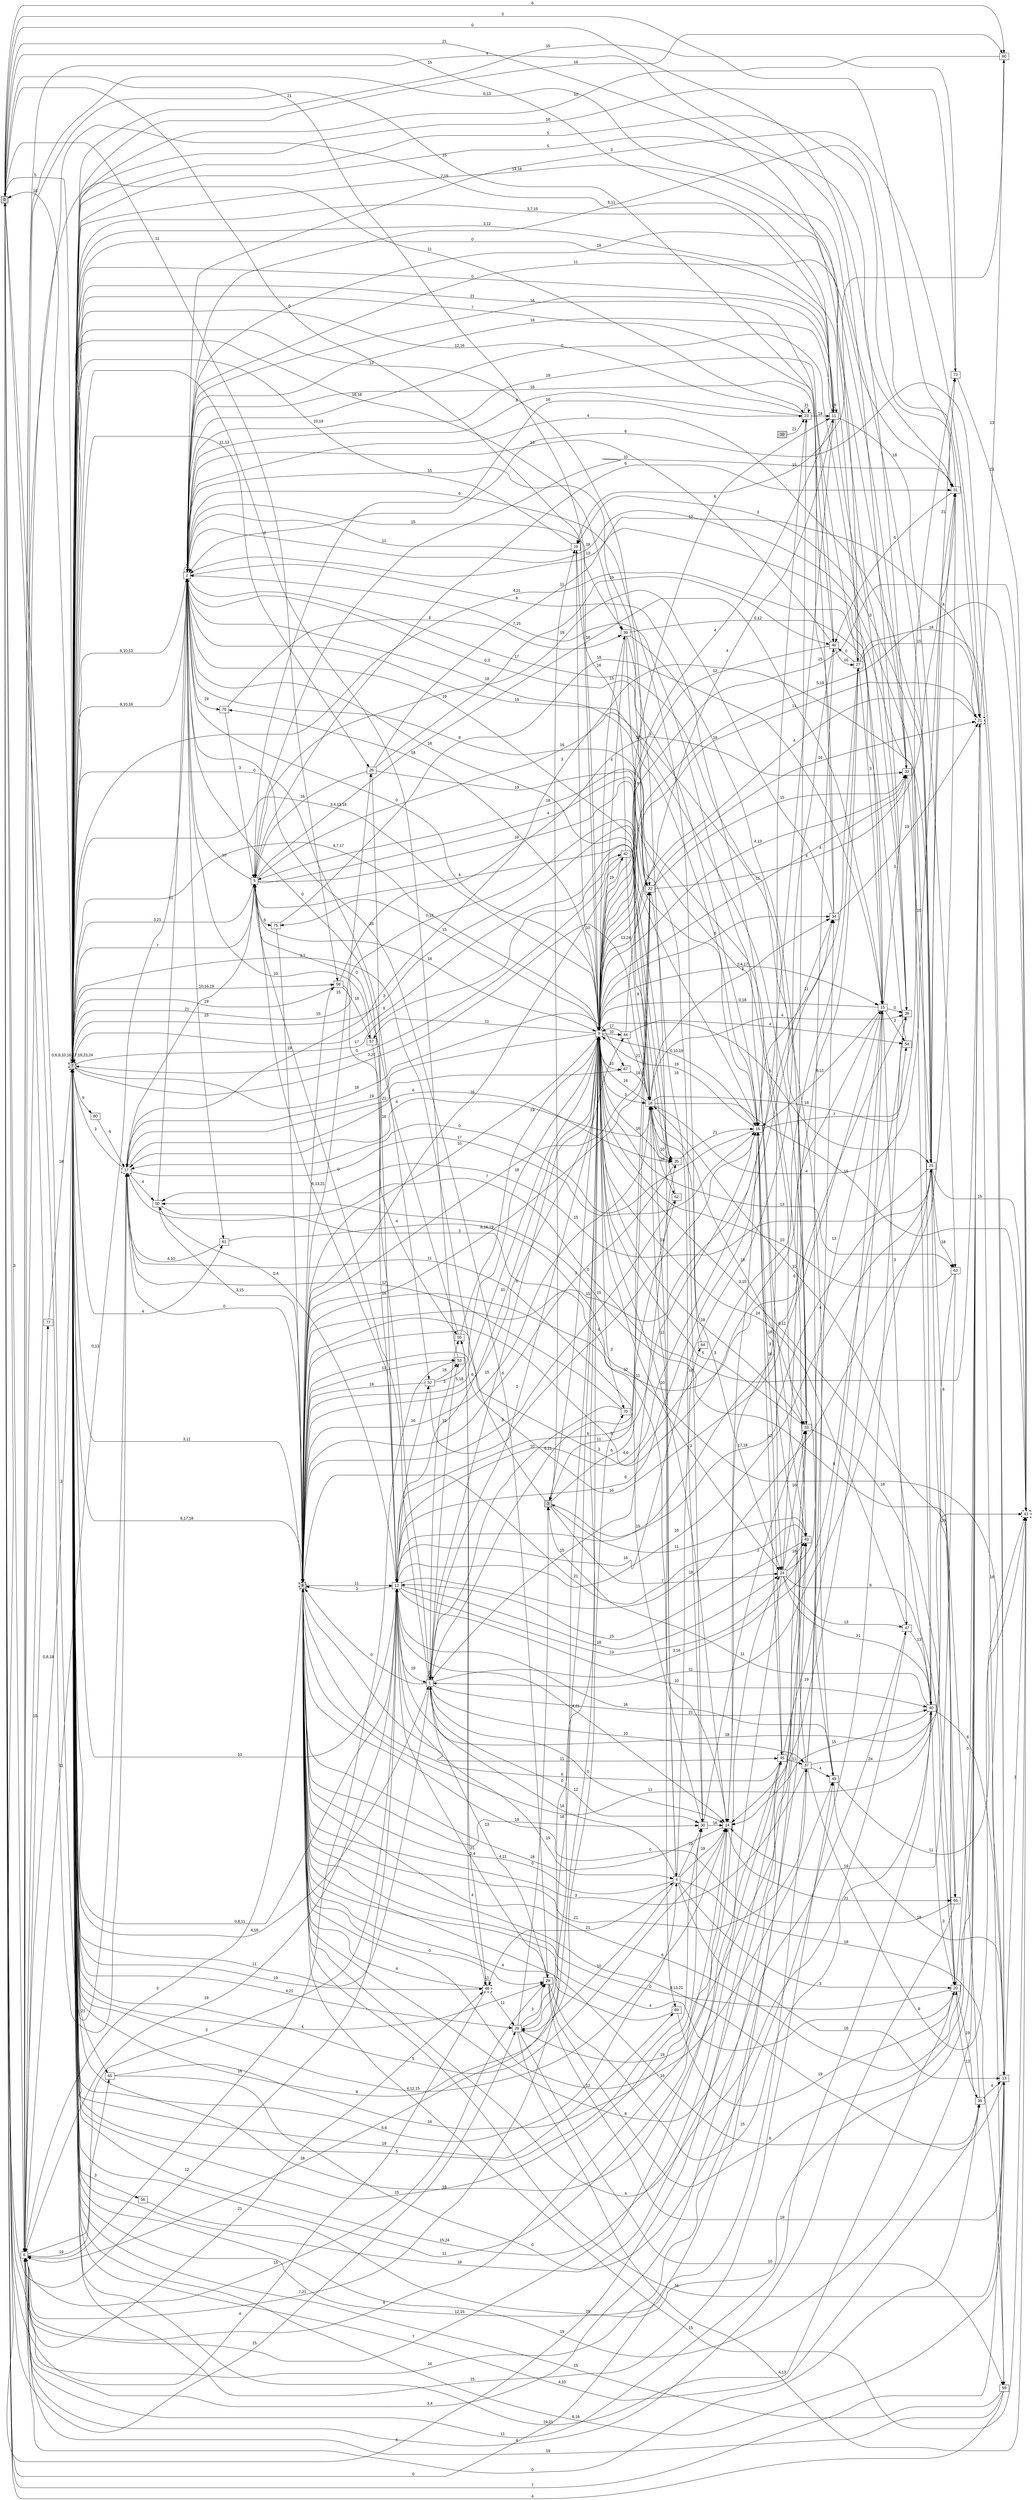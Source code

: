 digraph "NDFA" {
  rankdir=LR
  node [shape=box width=0.1 height=0.1 fontname=Arial]
  edge [fontname=Arial]
/* Estados */
 s0 [label="0" style="filled"] /* I:1 F:0 D:0 */
 s1 [label="1" ] /* I:0 F:0 D:0 */
 s2 [label="2" ] /* I:0 F:0 D:0 */
 s3 [label="3" style="filled"] /* I:1 F:0 D:0 */
 s4 [label="4" ] /* I:0 F:0 D:0 */
 s5 [label="5" ] /* I:0 F:0 D:0 */
 s6 [label="6" ] /* I:0 F:0 D:0 */
 s7 [label="7" style="filled,bold,dashed"] /* I:1 F:1 D:0 */
 s8 [label="8" style="filled,bold,dashed"] /* I:1 F:1 D:0 */
 s9 [label="9" ] /* I:0 F:0 D:0 */
 s10 [label="10" style="filled"] /* I:1 F:0 D:0 */
 s11 [label="11" ] /* I:0 F:0 D:0 */
 s12 [label="12" ] /* I:0 F:0 D:0 */
 s13 [label="13" ] /* I:0 F:0 D:0 */
 s14 [label="14" ] /* I:0 F:0 D:0 */
 s15 [label="15" ] /* I:0 F:0 D:0 */
 s16 [label="16" ] /* I:0 F:0 D:0 */
 s17 [label="17" style="bold,dashed"] /* I:0 F:1 D:0 */
 s18 [label="18" ] /* I:0 F:0 D:0 */
 s19 [label="19" ] /* I:0 F:0 D:0 */
 s20 [label="20" ] /* I:0 F:0 D:0 */
 s21 [label="21" style="bold,dashed"] /* I:0 F:1 D:0 */
 s22 [label="22" ] /* I:0 F:0 D:0 */
 s23 [label="23" ] /* I:0 F:0 D:0 */
 s24 [label="24" ] /* I:0 F:0 D:0 */
 s25 [label="25" ] /* I:0 F:0 D:0 */
 s26 [label="26" ] /* I:0 F:0 D:0 */
 s27 [label="27" ] /* I:0 F:0 D:0 */
 s28 [label="28" ] /* I:0 F:0 D:0 */
 s29 [label="29" ] /* I:0 F:0 D:0 */
 s30 [label="30" ] /* I:0 F:0 D:0 */
 s31 [label="31" ] /* I:0 F:0 D:0 */
 s32 [label="32" ] /* I:0 F:0 D:0 */
 s33 [label="33" ] /* I:0 F:0 D:0 */
 s34 [label="34" ] /* I:0 F:0 D:0 */
 s35 [label="35" ] /* I:0 F:0 D:0 */
 s36 [label="36" ] /* I:0 F:0 D:0 */
 s37 [label="37" ] /* I:0 F:0 D:0 */
 s38 [label="38" ] /* I:0 F:0 D:0 */
 s39 [label="39" ] /* I:0 F:0 D:0 */
 s40 [label="40" ] /* I:0 F:0 D:0 */
 s41 [label="41" style="bold,dashed"] /* I:0 F:1 D:0 */
 s42 [label="42" ] /* I:0 F:0 D:0 */
 s43 [label="43" ] /* I:0 F:0 D:0 */
 s44 [label="44" ] /* I:0 F:0 D:0 */
 s45 [label="45" ] /* I:0 F:0 D:0 */
 s46 [label="46" ] /* I:0 F:0 D:0 */
 s47 [label="47" ] /* I:0 F:0 D:0 */
 s48 [label="48" style="bold,dashed"] /* I:0 F:1 D:0 */
 s49 [label="49" ] /* I:0 F:0 D:0 */
 s50 [label="50" ] /* I:0 F:0 D:0 */
 s52 [label="52" ] /* I:0 F:0 D:0 */
 s53 [label="53" ] /* I:0 F:0 D:0 */
 s54 [label="54" ] /* I:0 F:0 D:0 */
 s55 [label="55" ] /* I:0 F:0 D:0 */
 s56 [label="56" ] /* I:0 F:0 D:0 */
 s57 [label="57" ] /* I:0 F:0 D:0 */
 s58 [label="58" ] /* I:0 F:0 D:0 */
 s59 [label="59" ] /* I:0 F:0 D:0 */
 s60 [label="60" ] /* I:0 F:0 D:0 */
 s61 [label="61" ] /* I:0 F:0 D:0 */
 s62 [label="62" ] /* I:0 F:0 D:0 */
 s63 [label="63" ] /* I:0 F:0 D:0 */
 s64 [label="64" ] /* I:0 F:0 D:0 */
 s65 [label="65" ] /* I:0 F:0 D:0 */
 s66 [label="66" ] /* I:0 F:0 D:0 */
 s67 [label="67" ] /* I:0 F:0 D:0 */
 s69 [label="69" ] /* I:0 F:0 D:0 */
 s70 [label="70" ] /* I:0 F:0 D:0 */
 s73 [label="73" ] /* I:0 F:0 D:0 */
 s75 [label="75" ] /* I:0 F:0 D:0 */
 s76 [label="76" ] /* I:0 F:0 D:0 */
 s77 [label="77" ] /* I:0 F:0 D:0 */
 s80 [label="80" ] /* I:0 F:0 D:0 */
/* Transiciones */
  s0 -> s6 [label="3"]
  s0 -> s7 [label="5"]
  s0 -> s9 [label="6"]
  s0 -> s12 [label="12"]
  s0 -> s13 [label="7"]
  s0 -> s17 [label="11"]
  s0 -> s29 [label="15"]
  s0 -> s45 [label="6"]
  s0 -> s48 [label="21"]
  s0 -> s58 [label="11"]
  s0 -> s60 [label="6"]
  s1 -> s1 [label="0"]
  s1 -> s2 [label="0"]
  s1 -> s5 [label="0"]
  s1 -> s7 [label="11"]
  s1 -> s8 [label="0"]
  s1 -> s9 [label="3"]
  s1 -> s14 [label="0"]
  s1 -> s22 [label="6,21"]
  s1 -> s30 [label="12"]
  s1 -> s35 [label="15"]
  s1 -> s37 [label="10"]
  s1 -> s38 [label="3,16"]
  s1 -> s40 [label="21"]
  s1 -> s53 [label="15"]
  s1 -> s55 [label="3"]
  s2 -> s2 [label="4"]
  s2 -> s6 [label="0,13"]
  s2 -> s7 [label="6,10,13"]
  s2 -> s11 [label="16"]
  s2 -> s16 [label="18"]
  s2 -> s21 [label="3"]
  s2 -> s22 [label="15"]
  s2 -> s28 [label="16"]
  s2 -> s30 [label="8"]
  s2 -> s31 [label="18"]
  s2 -> s32 [label="11"]
  s2 -> s33 [label="17"]
  s2 -> s39 [label="15"]
  s2 -> s40 [label="18"]
  s2 -> s43 [label="6"]
  s2 -> s61 [label="15"]
  s2 -> s76 [label="19"]
  s3 -> s7 [label="3,7"]
  s3 -> s19 [label="11"]
  s3 -> s24 [label="7"]
  s3 -> s43 [label="11"]
  s3 -> s62 [label="6"]
  s4 -> s1 [label="16"]
  s4 -> s8 [label="4,11"]
  s4 -> s13 [label="16"]
  s4 -> s14 [label="19"]
  s4 -> s20 [label="3"]
  s4 -> s29 [label="10"]
  s4 -> s30 [label="19"]
  s4 -> s59 [label="18"]
  s4 -> s64 [label="18"]
  s5 -> s2 [label="10"]
  s5 -> s7 [label="3,21"]
  s5 -> s9 [label="18"]
  s5 -> s15 [label="16"]
  s5 -> s16 [label="16"]
  s5 -> s18 [label="4"]
  s5 -> s23 [label="16"]
  s5 -> s31 [label="6"]
  s5 -> s33 [label="4"]
  s5 -> s49 [label="16"]
  s5 -> s75 [label="6"]
  s6 -> s7 [label="0,8,18"]
  s6 -> s9 [label="7,21"]
  s6 -> s12 [label="3"]
  s6 -> s14 [label="6"]
  s6 -> s23 [label="11"]
  s6 -> s28 [label="15"]
  s6 -> s33 [label="3,4"]
  s6 -> s65 [label="19"]
  s6 -> s77 [label="15"]
  s7 -> s0 [label="18"]
  s7 -> s1 [label="4,18"]
  s7 -> s2 [label="8,10,16"]
  s7 -> s4 [label="5,6"]
  s7 -> s5 [label="7"]
  s7 -> s7 [label="0,6,8,10,16,17,19,23,24"]
  s7 -> s8 [label="6,17,18"]
  s7 -> s9 [label="3,4,13,18"]
  s7 -> s11 [label="0"]
  s7 -> s12 [label="0,8,11"]
  s7 -> s14 [label="5"]
  s7 -> s18 [label="3,21"]
  s7 -> s22 [label="13"]
  s7 -> s24 [label="11"]
  s7 -> s25 [label="3,7,15"]
  s7 -> s26 [label="11,13"]
  s7 -> s27 [label="3,12"]
  s7 -> s28 [label="4"]
  s7 -> s29 [label="4,21"]
  s7 -> s30 [label="5"]
  s7 -> s31 [label="5"]
  s7 -> s35 [label="6"]
  s7 -> s36 [label="4,10"]
  s7 -> s37 [label="12,15"]
  s7 -> s39 [label="16,18"]
  s7 -> s42 [label="17"]
  s7 -> s45 [label="15,24"]
  s7 -> s46 [label="7"]
  s7 -> s48 [label="19"]
  s7 -> s49 [label="15"]
  s7 -> s52 [label="0"]
  s7 -> s56 [label="3"]
  s7 -> s58 [label="10,16,19"]
  s7 -> s60 [label="16"]
  s7 -> s61 [label="4"]
  s7 -> s65 [label="21"]
  s7 -> s67 [label="18"]
  s7 -> s69 [label="19"]
  s7 -> s70 [label="8"]
  s7 -> s73 [label="15"]
  s7 -> s80 [label="5"]
  s8 -> s6 [label="3"]
  s8 -> s7 [label="3,11"]
  s8 -> s9 [label="5,18"]
  s8 -> s12 [label="11"]
  s8 -> s13 [label="16"]
  s8 -> s15 [label="5"]
  s8 -> s17 [label="0"]
  s8 -> s18 [label="15"]
  s8 -> s20 [label="4"]
  s8 -> s22 [label="7"]
  s8 -> s26 [label="15"]
  s8 -> s28 [label="0"]
  s8 -> s30 [label="19"]
  s8 -> s34 [label="15"]
  s8 -> s36 [label="16"]
  s8 -> s37 [label="21"]
  s8 -> s41 [label="15"]
  s8 -> s42 [label="16"]
  s8 -> s44 [label="6"]
  s8 -> s45 [label="11"]
  s8 -> s47 [label="8"]
  s8 -> s49 [label="12"]
  s8 -> s53 [label="11"]
  s8 -> s58 [label="15"]
  s9 -> s0 [label="21"]
  s9 -> s1 [label="6"]
  s9 -> s2 [label="0"]
  s9 -> s3 [label="3"]
  s9 -> s6 [label="18"]
  s9 -> s7 [label="4,7,17"]
  s9 -> s8 [label="10"]
  s9 -> s11 [label="6"]
  s9 -> s15 [label="0,4,17"]
  s9 -> s16 [label="0,10,19"]
  s9 -> s17 [label="19"]
  s9 -> s18 [label="3"]
  s9 -> s21 [label="4"]
  s9 -> s22 [label="13,24"]
  s9 -> s24 [label="3"]
  s9 -> s25 [label="6"]
  s9 -> s29 [label="16"]
  s9 -> s32 [label="4,13"]
  s9 -> s33 [label="18"]
  s9 -> s34 [label="8"]
  s9 -> s35 [label="16"]
  s9 -> s39 [label="15"]
  s9 -> s41 [label="5,19"]
  s9 -> s42 [label="19"]
  s9 -> s44 [label="10"]
  s9 -> s57 [label="11"]
  s9 -> s63 [label="13"]
  s9 -> s66 [label="6,11"]
  s9 -> s67 [label="10"]
  s9 -> s70 [label="3"]
  s9 -> s75 [label="15"]
  s9 -> s76 [label="18"]
  s10 -> s23 [label="21"]
  s11 -> s0 [label="15"]
  s11 -> s2 [label="16"]
  s11 -> s6 [label="7,19"]
  s11 -> s7 [label="0"]
  s11 -> s9 [label="4"]
  s11 -> s11 [label="19"]
  s11 -> s12 [label="4,6"]
  s11 -> s38 [label="3"]
  s11 -> s63 [label="18"]
  s12 -> s1 [label="19"]
  s12 -> s4 [label="19"]
  s12 -> s5 [label="6,13,21"]
  s12 -> s6 [label="19"]
  s12 -> s7 [label="10"]
  s12 -> s8 [label="3"]
  s12 -> s9 [label="10"]
  s12 -> s14 [label="4,21"]
  s12 -> s24 [label="18"]
  s12 -> s25 [label="16"]
  s12 -> s27 [label="15"]
  s12 -> s31 [label="18"]
  s12 -> s34 [label="6"]
  s12 -> s40 [label="10"]
  s12 -> s41 [label="18"]
  s12 -> s43 [label="13"]
  s12 -> s50 [label="0,4"]
  s12 -> s52 [label="16"]
  s13 -> s2 [label="6"]
  s13 -> s7 [label="6,16"]
  s13 -> s8 [label="8,13,21"]
  s13 -> s41 [label="3"]
  s14 -> s7 [label="4,12,15"]
  s14 -> s8 [label="18"]
  s14 -> s9 [label="10"]
  s14 -> s16 [label="3,15"]
  s14 -> s66 [label="21"]
  s15 -> s2 [label="0"]
  s15 -> s8 [label="16"]
  s15 -> s9 [label="0,18"]
  s15 -> s14 [label="19"]
  s15 -> s16 [label="6,11"]
  s15 -> s32 [label="3"]
  s15 -> s38 [label="0"]
  s15 -> s47 [label="3"]
  s15 -> s54 [label="3"]
  s16 -> s2 [label="0,3"]
  s16 -> s7 [label="0,13"]
  s16 -> s9 [label="19"]
  s16 -> s12 [label="6"]
  s16 -> s17 [label="0"]
  s16 -> s24 [label="18"]
  s16 -> s45 [label="12"]
  s16 -> s54 [label="7"]
  s17 -> s0 [label="3"]
  s17 -> s5 [label="21"]
  s17 -> s7 [label="3"]
  s17 -> s16 [label="17"]
  s17 -> s35 [label="6"]
  s17 -> s50 [label="4"]
  s18 -> s2 [label="18"]
  s18 -> s4 [label="19"]
  s18 -> s9 [label="16"]
  s18 -> s17 [label="4"]
  s18 -> s24 [label="3"]
  s18 -> s31 [label="4"]
  s18 -> s34 [label="3"]
  s18 -> s35 [label="10"]
  s18 -> s38 [label="4"]
  s18 -> s41 [label="15"]
  s18 -> s62 [label="19"]
  s18 -> s69 [label="11"]
  s18 -> s73 [label="19"]
  s19 -> s2 [label="11"]
  s19 -> s7 [label="10,19"]
  s19 -> s9 [label="10"]
  s20 -> s7 [label="19,21"]
  s20 -> s8 [label="0"]
  s20 -> s21 [label="0"]
  s20 -> s36 [label="19"]
  s21 -> s2 [label="6,11"]
  s21 -> s7 [label="19"]
  s21 -> s8 [label="6"]
  s21 -> s9 [label="11"]
  s21 -> s17 [label="0"]
  s21 -> s59 [label="16"]
  s21 -> s60 [label="13"]
  s22 -> s3 [label="11"]
  s22 -> s8 [label="6,16,19"]
  s22 -> s21 [label="16"]
  s22 -> s30 [label="16"]
  s22 -> s31 [label="4"]
  s22 -> s32 [label="15"]
  s23 -> s2 [label="8"]
  s23 -> s7 [label="12,16"]
  s23 -> s11 [label="18"]
  s23 -> s14 [label="3"]
  s23 -> s23 [label="21"]
  s24 -> s6 [label="7"]
  s24 -> s15 [label="13"]
  s24 -> s20 [label="8"]
  s24 -> s23 [label="6"]
  s24 -> s33 [label="16"]
  s24 -> s40 [label="21"]
  s24 -> s43 [label="16"]
  s24 -> s47 [label="13"]
  s25 -> s1 [label="11"]
  s25 -> s2 [label="4"]
  s25 -> s3 [label="17,18"]
  s25 -> s17 [label="3"]
  s25 -> s19 [label="3"]
  s25 -> s20 [label="16"]
  s25 -> s31 [label="4"]
  s25 -> s41 [label="15"]
  s25 -> s50 [label="15"]
  s25 -> s63 [label="18"]
  s25 -> s66 [label="6"]
  s25 -> s73 [label="21"]
  s26 -> s5 [label="16"]
  s26 -> s12 [label="16"]
  s26 -> s21 [label="12"]
  s26 -> s22 [label="19"]
  s26 -> s46 [label="19"]
  s27 -> s0 [label="21"]
  s27 -> s2 [label="19"]
  s27 -> s8 [label="3"]
  s27 -> s13 [label="18"]
  s27 -> s15 [label="3"]
  s27 -> s16 [label="11"]
  s27 -> s21 [label="15"]
  s27 -> s46 [label="0"]
  s28 -> s1 [label="13"]
  s28 -> s12 [label="0,4"]
  s28 -> s13 [label="19"]
  s28 -> s21 [label="6"]
  s28 -> s40 [label="15"]
  s29 -> s3 [label="0"]
  s29 -> s9 [label="0"]
  s29 -> s28 [label="3"]
  s29 -> s41 [label="4,13"]
  s29 -> s43 [label="19"]
  s29 -> s59 [label="10"]
  s30 -> s7 [label="15"]
  s30 -> s14 [label="16"]
  s30 -> s17 [label="11"]
  s30 -> s33 [label="3"]
  s31 -> s0 [label="0"]
  s31 -> s5 [label="10"]
  s31 -> s7 [label="5"]
  s31 -> s46 [label="6"]
  s32 -> s0 [label="0"]
  s32 -> s6 [label="6,13"]
  s32 -> s9 [label="11"]
  s32 -> s25 [label="10"]
  s33 -> s0 [label="0"]
  s33 -> s2 [label="19"]
  s33 -> s7 [label="18"]
  s33 -> s9 [label="5"]
  s33 -> s20 [label="18"]
  s34 -> s2 [label="16"]
  s34 -> s5 [label="19"]
  s34 -> s6 [label="15"]
  s34 -> s21 [label="19"]
  s35 -> s7 [label="3"]
  s35 -> s8 [label="6"]
  s35 -> s16 [label="21"]
  s36 -> s6 [label="0"]
  s36 -> s13 [label="4"]
  s36 -> s20 [label="13"]
  s36 -> s50 [label="15"]
  s37 -> s2 [label="7,15"]
  s37 -> s8 [label="3"]
  s37 -> s34 [label="4"]
  s37 -> s40 [label="24"]
  s37 -> s41 [label="8"]
  s37 -> s46 [label="4"]
  s37 -> s49 [label="4"]
  s38 -> s6 [label="4"]
  s38 -> s7 [label="13,18"]
  s38 -> s8 [label="10"]
  s39 -> s4 [label="3"]
  s39 -> s9 [label="4"]
  s39 -> s15 [label="0,12"]
  s39 -> s22 [label="8"]
  s39 -> s33 [label="18"]
  s40 -> s2 [label="13"]
  s40 -> s3 [label="11"]
  s40 -> s6 [label="11"]
  s40 -> s13 [label="6"]
  s40 -> s14 [label="15"]
  s40 -> s18 [label="10"]
  s40 -> s20 [label="3"]
  s41 -> s9 [label="15"]
  s42 -> s7 [label="0"]
  s42 -> s18 [label="8"]
  s42 -> s19 [label="16"]
  s43 -> s5 [label="18"]
  s43 -> s6 [label="16"]
  s43 -> s8 [label="21"]
  s43 -> s12 [label="15"]
  s44 -> s9 [label="17"]
  s44 -> s11 [label="4"]
  s44 -> s18 [label="21"]
  s44 -> s54 [label="4"]
  s45 -> s7 [label="16"]
  s45 -> s8 [label="6"]
  s45 -> s15 [label="8"]
  s45 -> s16 [label="16"]
  s45 -> s37 [label="11"]
  s46 -> s2 [label="13"]
  s46 -> s7 [label="21"]
  s46 -> s9 [label="12"]
  s46 -> s12 [label="16"]
  s46 -> s27 [label="16"]
  s47 -> s8 [label="4"]
  s47 -> s9 [label="24"]
  s47 -> s40 [label="13"]
  s48 -> s0 [label="4"]
  s48 -> s4 [label="21"]
  s48 -> s8 [label="4"]
  s48 -> s29 [label="11"]
  s48 -> s48 [label="11"]
  s48 -> s55 [label="21"]
  s49 -> s12 [label="16"]
  s49 -> s13 [label="18"]
  s49 -> s18 [label="18"]
  s49 -> s41 [label="11"]
  s50 -> s2 [label="11"]
  s50 -> s8 [label="3,15"]
  s50 -> s14 [label="3"]
  s52 -> s8 [label="18"]
  s52 -> s9 [label="18"]
  s52 -> s16 [label="6"]
  s52 -> s53 [label="18"]
  s53 -> s6 [label="16"]
  s53 -> s7 [label="6"]
  s54 -> s7 [label="4,21"]
  s55 -> s5 [label="0"]
  s55 -> s9 [label="19"]
  s55 -> s48 [label="4"]
  s56 -> s21 [label="19"]
  s57 -> s2 [label="10"]
  s57 -> s12 [label="16"]
  s58 -> s7 [label="19"]
  s58 -> s32 [label="18"]
  s58 -> s55 [label="4"]
  s58 -> s57 [label="18"]
  s59 -> s0 [label="4"]
  s59 -> s6 [label="19"]
  s59 -> s7 [label="15"]
  s60 -> s7 [label="10"]
  s60 -> s19 [label="15"]
  s61 -> s13 [label="11"]
  s61 -> s17 [label="4,10"]
  s62 -> s2 [label="19"]
  s62 -> s8 [label="8"]
  s63 -> s8 [label="11"]
  s63 -> s9 [label="10"]
  s63 -> s14 [label="19"]
  s64 -> s2 [label="6"]
  s65 -> s14 [label="16"]
  s65 -> s38 [label="0"]
  s66 -> s6 [label="4"]
  s66 -> s8 [label="0"]
  s67 -> s17 [label="21"]
  s67 -> s18 [label="18"]
  s69 -> s8 [label="4"]
  s69 -> s20 [label="19"]
  s70 -> s1 [label="10"]
  s70 -> s17 [label="12"]
  s73 -> s7 [label="16"]
  s73 -> s41 [label="21"]
  s75 -> s8 [label="19"]
  s75 -> s15 [label="19"]
  s76 -> s5 [label="3"]
  s76 -> s39 [label="8"]
  s77 -> s7 [label="18"]
  s80 -> s17 [label="6"]
}
